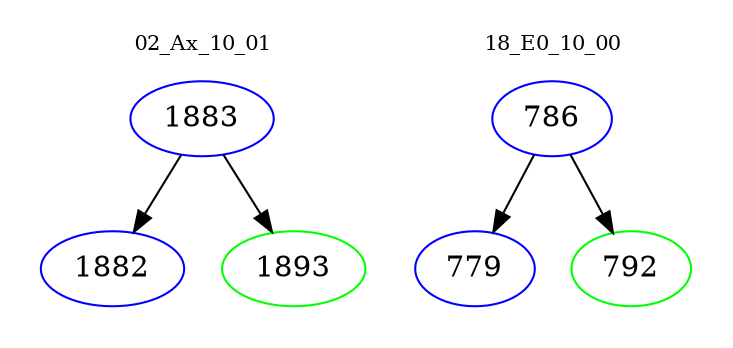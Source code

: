 digraph{
subgraph cluster_0 {
color = white
label = "02_Ax_10_01";
fontsize=10;
T0_1883 [label="1883", color="blue"]
T0_1883 -> T0_1882 [color="black"]
T0_1882 [label="1882", color="blue"]
T0_1883 -> T0_1893 [color="black"]
T0_1893 [label="1893", color="green"]
}
subgraph cluster_1 {
color = white
label = "18_E0_10_00";
fontsize=10;
T1_786 [label="786", color="blue"]
T1_786 -> T1_779 [color="black"]
T1_779 [label="779", color="blue"]
T1_786 -> T1_792 [color="black"]
T1_792 [label="792", color="green"]
}
}
